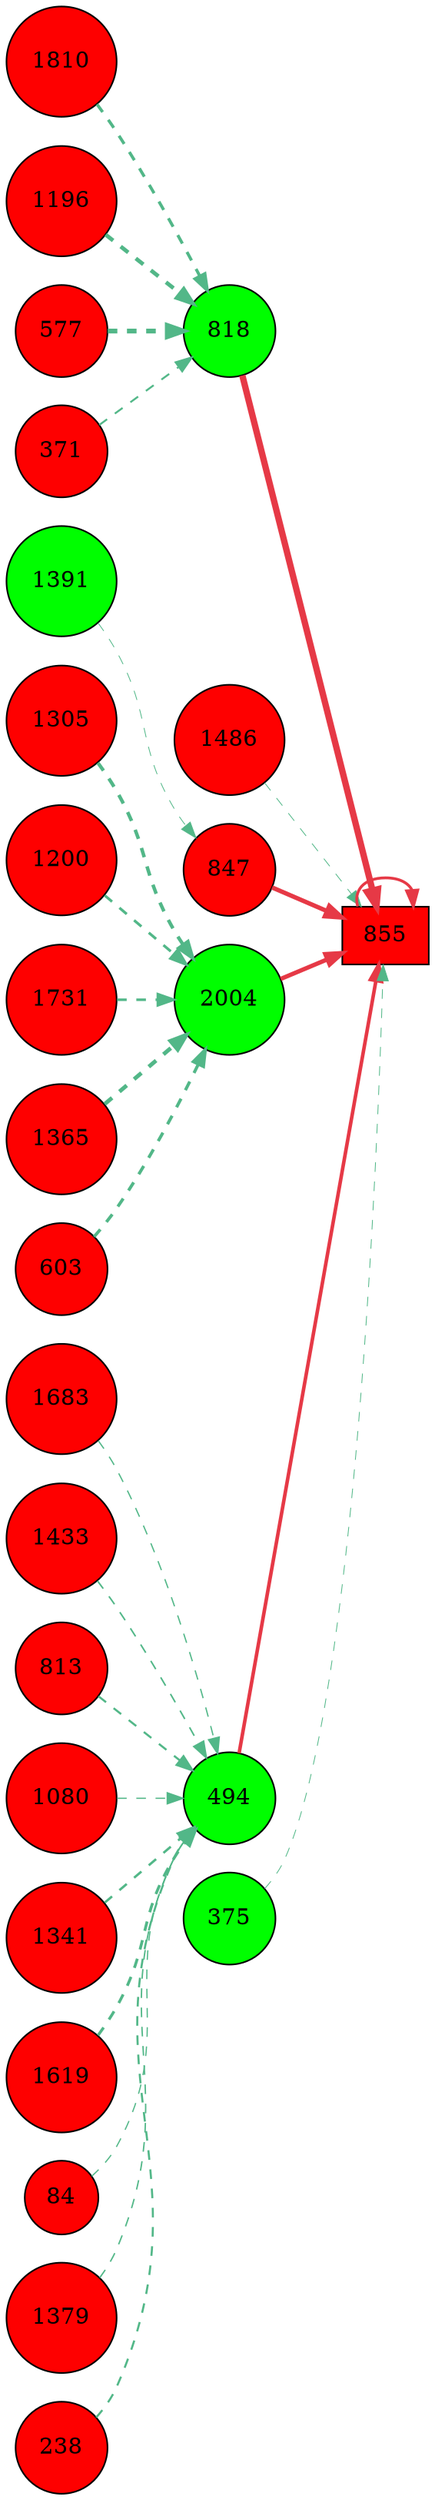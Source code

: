 digraph G{
rankdir=LR;
1810 [style=filled, shape=circle, fillcolor="#fe0000", label="1810"];
1683 [style=filled, shape=circle, fillcolor="#fe0000", label="1683"];
1433 [style=filled, shape=circle, fillcolor="#fe0000", label="1433"];
1305 [style=filled, shape=circle, fillcolor="#fe0000", label="1305"];
1196 [style=filled, shape=circle, fillcolor="#fe0000", label="1196"];
813 [style=filled, shape=circle, fillcolor="#fe0000", label="813"];
1200 [style=filled, shape=circle, fillcolor="#fe0000", label="1200"];
818 [style=filled, shape=circle, fillcolor="#00fe00", label="818"];
1080 [style=filled, shape=circle, fillcolor="#fe0000", label="1080"];
1341 [style=filled, shape=circle, fillcolor="#fe0000", label="1341"];
577 [style=filled, shape=circle, fillcolor="#fe0000", label="577"];
1731 [style=filled, shape=circle, fillcolor="#fe0000", label="1731"];
1486 [style=filled, shape=circle, fillcolor="#fe0000", label="1486"];
847 [style=filled, shape=circle, fillcolor="#fe0000", label="847"];
1619 [style=filled, shape=circle, fillcolor="#fe0000", label="1619"];
2004 [style=filled, shape=circle, fillcolor="#00fe00", label="2004"];
84 [style=filled, shape=circle, fillcolor="#fe0000", label="84"];
1365 [style=filled, shape=circle, fillcolor="#fe0000", label="1365"];
855 [style=filled, shape=box, fillcolor="#fe0000", label="855"];
603 [style=filled, shape=circle, fillcolor="#fe0000", label="603"];
1379 [style=filled, shape=circle, fillcolor="#fe0000", label="1379"];
494 [style=filled, shape=circle, fillcolor="#00fe00", label="494"];
238 [style=filled, shape=circle, fillcolor="#fe0000", label="238"];
1391 [style=filled, shape=circle, fillcolor="#00fe00", label="1391"];
371 [style=filled, shape=circle, fillcolor="#fe0000", label="371"];
375 [style=filled, shape=circle, fillcolor="#00fe00", label="375"];
818 -> 855 [color="#e63946",penwidth=4.00];
847 -> 855 [color="#e63946",penwidth=2.76];
2004 -> 855 [color="#e63946",penwidth=2.69];
494 -> 855 [color="#e63946",penwidth=2.24];
855 -> 855 [color="#e63946",penwidth=1.76];
1619 -> 494 [color="#52b788",style=dashed,penwidth=1.78];
1341 -> 494 [color="#52b788",style=dashed,penwidth=1.48];
238 -> 494 [color="#52b788",style=dashed,penwidth=1.29];
813 -> 494 [color="#52b788",style=dashed,penwidth=1.29];
1433 -> 494 [color="#52b788",style=dashed,penwidth=0.97];
1379 -> 494 [color="#52b788",style=dashed,penwidth=0.88];
1683 -> 494 [color="#52b788",style=dashed,penwidth=0.80];
84 -> 494 [color="#52b788",style=dashed,penwidth=0.76];
1080 -> 494 [color="#52b788",style=dashed,penwidth=0.75];
1391 -> 847 [color="#52b788",style=dashed,penwidth=0.50];
577 -> 818 [color="#52b788",style=dashed,penwidth=3.00];
1196 -> 818 [color="#52b788",style=dashed,penwidth=2.50];
1810 -> 818 [color="#52b788",style=dashed,penwidth=1.92];
371 -> 818 [color="#52b788",style=dashed,penwidth=1.19];
1365 -> 2004 [color="#52b788",style=dashed,penwidth=2.53];
1305 -> 2004 [color="#52b788",style=dashed,penwidth=2.20];
603 -> 2004 [color="#52b788",style=dashed,penwidth=1.97];
1200 -> 2004 [color="#52b788",style=dashed,penwidth=1.68];
1731 -> 2004 [color="#52b788",style=dashed,penwidth=1.59];
1486 -> 855 [color="#52b788",style=dashed,penwidth=0.50];
375 -> 855 [color="#52b788",style=dashed,penwidth=0.50];
}